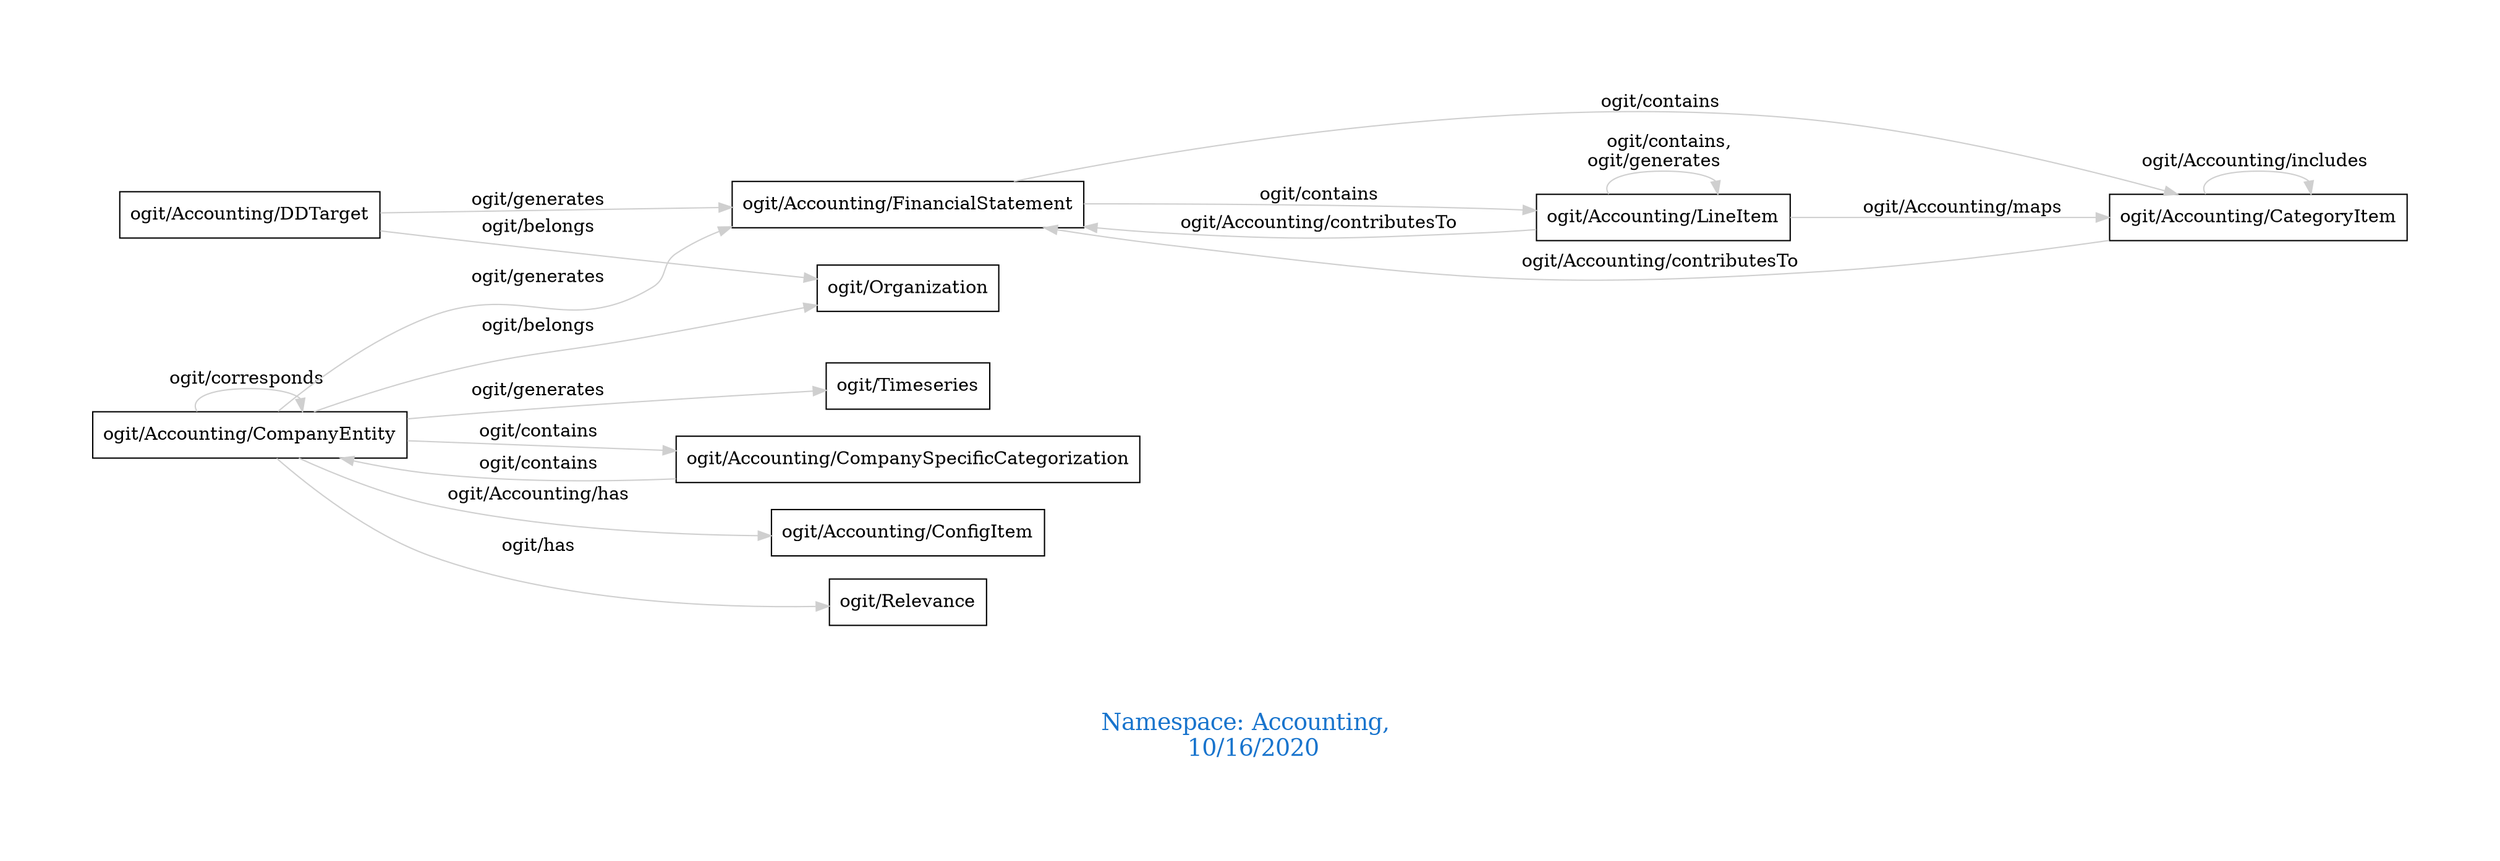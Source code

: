 digraph OGIT_ontology {
 graph [ rankdir= LR,pad=1 
fontsize = 18,
fontcolor= dodgerblue3,label = "\n\n\nNamespace: Accounting, \n 10/16/2020"];
node[shape=polygon];
edge [  color="gray81"];

   "ogit/Accounting/CompanyEntity" -> "ogit/Accounting/CompanySpecificCategorization" [label="   ogit/contains    "];
   "ogit/Accounting/CompanySpecificCategorization" -> "ogit/Accounting/CompanyEntity" [label="   ogit/contains    "];
   "ogit/Accounting/FinancialStatement" -> "ogit/Accounting/LineItem" [label="   ogit/contains    "];
   "ogit/Accounting/FinancialStatement" -> "ogit/Accounting/CategoryItem" [label="   ogit/contains    "];
   "ogit/Accounting/CompanyEntity" -> "ogit/Accounting/FinancialStatement" [label="   ogit/generates    "];
   "ogit/Accounting/CompanyEntity" -> "ogit/Timeseries" [label="   ogit/generates    "];
   "ogit/Accounting/DDTarget" -> "ogit/Accounting/FinancialStatement" [label="   ogit/generates    "];
   "ogit/Accounting/CategoryItem" -> "ogit/Accounting/FinancialStatement" [label="   ogit/Accounting/contributesTo    "];
   "ogit/Accounting/LineItem" -> "ogit/Accounting/FinancialStatement" [label="   ogit/Accounting/contributesTo    "];
   "ogit/Accounting/LineItem" -> "ogit/Accounting/CategoryItem" [label="   ogit/Accounting/maps    "];
   "ogit/Accounting/CompanyEntity" -> "ogit/Organization" [label="   ogit/belongs    "];
   "ogit/Accounting/DDTarget" -> "ogit/Organization" [label="   ogit/belongs    "];
   "ogit/Accounting/CompanyEntity" -> "ogit/Accounting/ConfigItem" [label="   ogit/Accounting/has    "];
   "ogit/Accounting/CompanyEntity" -> "ogit/Relevance" [label="   ogit/has    "];
   "ogit/Accounting/CategoryItem" -> "ogit/Accounting/CategoryItem" [label="   ogit/Accounting/includes    "];
   "ogit/Accounting/CompanyEntity" -> "ogit/Accounting/CompanyEntity" [label="   ogit/corresponds    "];
   "ogit/Accounting/LineItem" -> "ogit/Accounting/LineItem" [label="   ogit/contains, \n ogit/generates    "];
}

